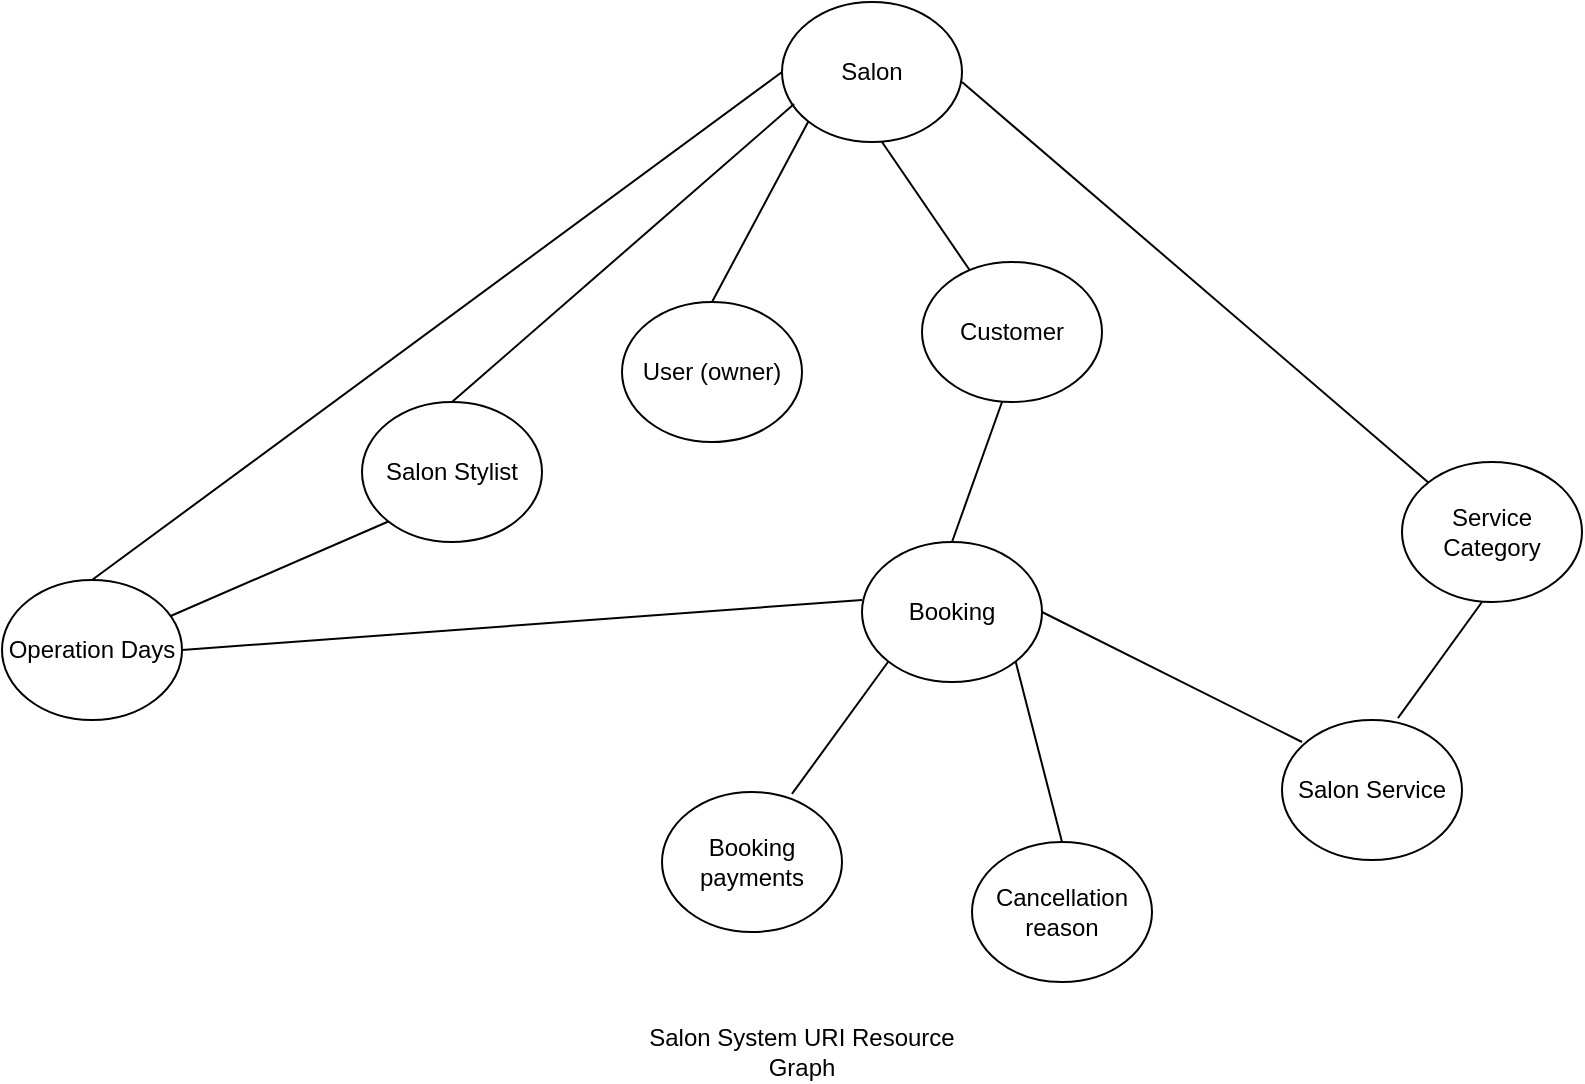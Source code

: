 <mxfile version="15.8.7" type="device" pages="2"><diagram id="6bW_3u9MR_Bv9UTb4JAD" name="Salon-System-Graph"><mxGraphModel dx="1132" dy="702" grid="1" gridSize="10" guides="1" tooltips="1" connect="1" arrows="1" fold="1" page="1" pageScale="1" pageWidth="1169" pageHeight="827" math="0" shadow="0"><root><mxCell id="0"/><mxCell id="1" parent="0"/><mxCell id="dHXATMeMt0skdWp8zF_7-1" value="Salon" style="ellipse;whiteSpace=wrap;html=1;" vertex="1" parent="1"><mxGeometry x="490" y="20" width="90" height="70" as="geometry"/></mxCell><mxCell id="dHXATMeMt0skdWp8zF_7-2" value="User (owner)" style="ellipse;whiteSpace=wrap;html=1;" vertex="1" parent="1"><mxGeometry x="410" y="170" width="90" height="70" as="geometry"/></mxCell><mxCell id="dHXATMeMt0skdWp8zF_7-3" value="Customer" style="ellipse;whiteSpace=wrap;html=1;" vertex="1" parent="1"><mxGeometry x="560" y="150" width="90" height="70" as="geometry"/></mxCell><mxCell id="dHXATMeMt0skdWp8zF_7-4" value="Booking" style="ellipse;whiteSpace=wrap;html=1;" vertex="1" parent="1"><mxGeometry x="530" y="290" width="90" height="70" as="geometry"/></mxCell><mxCell id="dHXATMeMt0skdWp8zF_7-5" value="Cancellation reason" style="ellipse;whiteSpace=wrap;html=1;" vertex="1" parent="1"><mxGeometry x="585" y="440" width="90" height="70" as="geometry"/></mxCell><mxCell id="dHXATMeMt0skdWp8zF_7-6" value="Salon Service" style="ellipse;whiteSpace=wrap;html=1;" vertex="1" parent="1"><mxGeometry x="740" y="379" width="90" height="70" as="geometry"/></mxCell><mxCell id="dHXATMeMt0skdWp8zF_7-7" value="Service Category" style="ellipse;whiteSpace=wrap;html=1;" vertex="1" parent="1"><mxGeometry x="800" y="250" width="90" height="70" as="geometry"/></mxCell><mxCell id="dHXATMeMt0skdWp8zF_7-8" value="Booking payments" style="ellipse;whiteSpace=wrap;html=1;" vertex="1" parent="1"><mxGeometry x="430" y="415" width="90" height="70" as="geometry"/></mxCell><mxCell id="dHXATMeMt0skdWp8zF_7-9" value="Operation Days" style="ellipse;whiteSpace=wrap;html=1;" vertex="1" parent="1"><mxGeometry x="100" y="309" width="90" height="70" as="geometry"/></mxCell><mxCell id="dHXATMeMt0skdWp8zF_7-10" value="Salon Stylist" style="ellipse;whiteSpace=wrap;html=1;" vertex="1" parent="1"><mxGeometry x="280" y="220" width="90" height="70" as="geometry"/></mxCell><mxCell id="dHXATMeMt0skdWp8zF_7-16" value="" style="endArrow=none;html=1;rounded=0;entryX=0;entryY=0;entryDx=0;entryDy=0;" edge="1" parent="1" target="dHXATMeMt0skdWp8zF_7-7"><mxGeometry width="50" height="50" relative="1" as="geometry"><mxPoint x="580" y="60" as="sourcePoint"/><mxPoint x="630" y="10" as="targetPoint"/></mxGeometry></mxCell><mxCell id="dHXATMeMt0skdWp8zF_7-17" value="" style="endArrow=none;html=1;rounded=0;exitX=0.644;exitY=-0.014;exitDx=0;exitDy=0;exitPerimeter=0;" edge="1" parent="1" source="dHXATMeMt0skdWp8zF_7-6"><mxGeometry width="50" height="50" relative="1" as="geometry"><mxPoint x="790" y="370" as="sourcePoint"/><mxPoint x="840" y="320" as="targetPoint"/></mxGeometry></mxCell><mxCell id="dHXATMeMt0skdWp8zF_7-18" value="" style="endArrow=none;html=1;rounded=0;" edge="1" parent="1" source="dHXATMeMt0skdWp8zF_7-3"><mxGeometry width="50" height="50" relative="1" as="geometry"><mxPoint x="490" y="140" as="sourcePoint"/><mxPoint x="540" y="90" as="targetPoint"/></mxGeometry></mxCell><mxCell id="dHXATMeMt0skdWp8zF_7-19" value="" style="endArrow=none;html=1;rounded=0;exitX=0.5;exitY=0;exitDx=0;exitDy=0;" edge="1" parent="1" source="dHXATMeMt0skdWp8zF_7-4"><mxGeometry width="50" height="50" relative="1" as="geometry"><mxPoint x="550" y="270" as="sourcePoint"/><mxPoint x="600" y="220" as="targetPoint"/></mxGeometry></mxCell><mxCell id="dHXATMeMt0skdWp8zF_7-20" value="" style="endArrow=none;html=1;rounded=0;exitX=0.5;exitY=0;exitDx=0;exitDy=0;entryX=1;entryY=1;entryDx=0;entryDy=0;" edge="1" parent="1" source="dHXATMeMt0skdWp8zF_7-5" target="dHXATMeMt0skdWp8zF_7-4"><mxGeometry width="50" height="50" relative="1" as="geometry"><mxPoint x="560" y="400" as="sourcePoint"/><mxPoint x="610" y="350" as="targetPoint"/></mxGeometry></mxCell><mxCell id="dHXATMeMt0skdWp8zF_7-21" value="" style="endArrow=none;html=1;rounded=0;exitX=0.722;exitY=0.014;exitDx=0;exitDy=0;exitPerimeter=0;entryX=0;entryY=1;entryDx=0;entryDy=0;" edge="1" parent="1" source="dHXATMeMt0skdWp8zF_7-8" target="dHXATMeMt0skdWp8zF_7-4"><mxGeometry width="50" height="50" relative="1" as="geometry"><mxPoint x="490" y="400" as="sourcePoint"/><mxPoint x="540" y="340" as="targetPoint"/></mxGeometry></mxCell><mxCell id="dHXATMeMt0skdWp8zF_7-22" value="" style="endArrow=none;html=1;rounded=0;entryX=1;entryY=0.5;entryDx=0;entryDy=0;" edge="1" parent="1" target="dHXATMeMt0skdWp8zF_7-4"><mxGeometry width="50" height="50" relative="1" as="geometry"><mxPoint x="750" y="390" as="sourcePoint"/><mxPoint x="800" y="340" as="targetPoint"/></mxGeometry></mxCell><mxCell id="dHXATMeMt0skdWp8zF_7-23" value="" style="endArrow=none;html=1;rounded=0;exitX=0.5;exitY=0;exitDx=0;exitDy=0;entryX=0;entryY=1;entryDx=0;entryDy=0;" edge="1" parent="1" source="dHXATMeMt0skdWp8zF_7-2" target="dHXATMeMt0skdWp8zF_7-1"><mxGeometry width="50" height="50" relative="1" as="geometry"><mxPoint x="450" y="130" as="sourcePoint"/><mxPoint x="500" y="80" as="targetPoint"/></mxGeometry></mxCell><mxCell id="dHXATMeMt0skdWp8zF_7-24" value="" style="endArrow=none;html=1;rounded=0;exitX=0.5;exitY=0;exitDx=0;exitDy=0;entryX=0.067;entryY=0.729;entryDx=0;entryDy=0;entryPerimeter=0;" edge="1" parent="1" source="dHXATMeMt0skdWp8zF_7-10" target="dHXATMeMt0skdWp8zF_7-1"><mxGeometry width="50" height="50" relative="1" as="geometry"><mxPoint x="440" y="100" as="sourcePoint"/><mxPoint x="490" y="50" as="targetPoint"/></mxGeometry></mxCell><mxCell id="dHXATMeMt0skdWp8zF_7-26" value="" style="endArrow=none;html=1;rounded=0;entryX=0;entryY=1;entryDx=0;entryDy=0;" edge="1" parent="1" source="dHXATMeMt0skdWp8zF_7-9" target="dHXATMeMt0skdWp8zF_7-10"><mxGeometry width="50" height="50" relative="1" as="geometry"><mxPoint x="160" y="340" as="sourcePoint"/><mxPoint x="210" y="290" as="targetPoint"/></mxGeometry></mxCell><mxCell id="dHXATMeMt0skdWp8zF_7-27" value="" style="endArrow=none;html=1;rounded=0;entryX=0;entryY=0.5;entryDx=0;entryDy=0;exitX=0.5;exitY=0;exitDx=0;exitDy=0;" edge="1" parent="1" source="dHXATMeMt0skdWp8zF_7-9" target="dHXATMeMt0skdWp8zF_7-1"><mxGeometry width="50" height="50" relative="1" as="geometry"><mxPoint x="370" y="80" as="sourcePoint"/><mxPoint x="420" y="30" as="targetPoint"/></mxGeometry></mxCell><mxCell id="dHXATMeMt0skdWp8zF_7-28" value="" style="endArrow=none;html=1;rounded=0;exitX=1;exitY=0.5;exitDx=0;exitDy=0;" edge="1" parent="1" source="dHXATMeMt0skdWp8zF_7-9"><mxGeometry width="50" height="50" relative="1" as="geometry"><mxPoint x="480" y="369" as="sourcePoint"/><mxPoint x="530" y="319" as="targetPoint"/></mxGeometry></mxCell><mxCell id="dq1Tp5geTVacNndVFBjq-1" value="Salon System URI Resource Graph" style="text;html=1;strokeColor=none;fillColor=none;align=center;verticalAlign=middle;whiteSpace=wrap;rounded=0;" vertex="1" parent="1"><mxGeometry x="410" y="530" width="180" height="30" as="geometry"/></mxCell></root></mxGraphModel></diagram><diagram id="-qNSRrEI66BZlA3PkO5X" name="Breadth-first-Tree"><mxGraphModel dx="1132" dy="702" grid="1" gridSize="10" guides="1" tooltips="1" connect="1" arrows="1" fold="1" page="1" pageScale="1" pageWidth="1169" pageHeight="827" math="0" shadow="0"><root><mxCell id="pXxlim7MnXYR1f9kjb68-0"/><mxCell id="pXxlim7MnXYR1f9kjb68-1" parent="pXxlim7MnXYR1f9kjb68-0"/><mxCell id="pXxlim7MnXYR1f9kjb68-2" value="Salon" style="ellipse;whiteSpace=wrap;html=1;" vertex="1" parent="pXxlim7MnXYR1f9kjb68-1"><mxGeometry x="490" y="150" width="100" height="60" as="geometry"/></mxCell><mxCell id="pXxlim7MnXYR1f9kjb68-3" value="Operation days" style="ellipse;whiteSpace=wrap;html=1;" vertex="1" parent="pXxlim7MnXYR1f9kjb68-1"><mxGeometry x="180" y="260" width="100" height="60" as="geometry"/></mxCell><mxCell id="KeQIBStr5QWSPNT2uHrA-0" value="Stylists" style="ellipse;whiteSpace=wrap;html=1;" vertex="1" parent="pXxlim7MnXYR1f9kjb68-1"><mxGeometry x="400" y="260" width="100" height="60" as="geometry"/></mxCell><mxCell id="KeQIBStr5QWSPNT2uHrA-1" value="User (owner)" style="ellipse;whiteSpace=wrap;html=1;" vertex="1" parent="pXxlim7MnXYR1f9kjb68-1"><mxGeometry x="610" y="260" width="100" height="60" as="geometry"/></mxCell><mxCell id="TBsz8evUr3Q7tJh_bLVM-0" value="Customer" style="ellipse;whiteSpace=wrap;html=1;" vertex="1" parent="pXxlim7MnXYR1f9kjb68-1"><mxGeometry x="810" y="260" width="100" height="60" as="geometry"/></mxCell><mxCell id="TBsz8evUr3Q7tJh_bLVM-1" value="Service category" style="ellipse;whiteSpace=wrap;html=1;" vertex="1" parent="pXxlim7MnXYR1f9kjb68-1"><mxGeometry x="980" y="260" width="100" height="60" as="geometry"/></mxCell><mxCell id="3eUyai6VK8F6dUDVMk_s-0" value="Booking" style="ellipse;whiteSpace=wrap;html=1;" vertex="1" parent="pXxlim7MnXYR1f9kjb68-1"><mxGeometry x="800" y="360" width="100" height="60" as="geometry"/></mxCell><mxCell id="7URkkZCWq1PkRugyVXX1-0" value="Salon Service" style="ellipse;whiteSpace=wrap;html=1;" vertex="1" parent="pXxlim7MnXYR1f9kjb68-1"><mxGeometry x="990" y="370" width="100" height="60" as="geometry"/></mxCell><mxCell id="2eAnhAQ_4nlKBq-Y2hRm-0" value="Booking Payments" style="ellipse;whiteSpace=wrap;html=1;" vertex="1" parent="pXxlim7MnXYR1f9kjb68-1"><mxGeometry x="740" y="470" width="100" height="60" as="geometry"/></mxCell><mxCell id="2eAnhAQ_4nlKBq-Y2hRm-1" value="Booking Cancellation reason" style="ellipse;whiteSpace=wrap;html=1;" vertex="1" parent="pXxlim7MnXYR1f9kjb68-1"><mxGeometry x="880" y="470" width="100" height="60" as="geometry"/></mxCell><mxCell id="XskNiMCU1n6TV0CtSCnO-0" value="" style="endArrow=classic;html=1;rounded=0;" edge="1" parent="pXxlim7MnXYR1f9kjb68-1" target="pXxlim7MnXYR1f9kjb68-3"><mxGeometry width="50" height="50" relative="1" as="geometry"><mxPoint x="490" y="180" as="sourcePoint"/><mxPoint x="540" y="130" as="targetPoint"/></mxGeometry></mxCell><mxCell id="XskNiMCU1n6TV0CtSCnO-1" value="" style="endArrow=classic;html=1;rounded=0;entryX=0.5;entryY=0;entryDx=0;entryDy=0;" edge="1" parent="pXxlim7MnXYR1f9kjb68-1" target="KeQIBStr5QWSPNT2uHrA-0"><mxGeometry width="50" height="50" relative="1" as="geometry"><mxPoint x="515" y="205" as="sourcePoint"/><mxPoint x="565" y="155" as="targetPoint"/></mxGeometry></mxCell><mxCell id="XskNiMCU1n6TV0CtSCnO-2" value="" style="endArrow=classic;html=1;rounded=0;entryX=0;entryY=0;entryDx=0;entryDy=0;" edge="1" parent="pXxlim7MnXYR1f9kjb68-1" target="KeQIBStr5QWSPNT2uHrA-1"><mxGeometry width="50" height="50" relative="1" as="geometry"><mxPoint x="550" y="210" as="sourcePoint"/><mxPoint x="600" y="160" as="targetPoint"/></mxGeometry></mxCell><mxCell id="XskNiMCU1n6TV0CtSCnO-3" value="" style="endArrow=classic;html=1;rounded=0;entryX=0;entryY=0;entryDx=0;entryDy=0;" edge="1" parent="pXxlim7MnXYR1f9kjb68-1" target="TBsz8evUr3Q7tJh_bLVM-0"><mxGeometry width="50" height="50" relative="1" as="geometry"><mxPoint x="580" y="200" as="sourcePoint"/><mxPoint x="640" y="130" as="targetPoint"/></mxGeometry></mxCell><mxCell id="XskNiMCU1n6TV0CtSCnO-4" value="" style="endArrow=classic;html=1;rounded=0;entryX=0;entryY=0;entryDx=0;entryDy=0;exitX=1;exitY=0.5;exitDx=0;exitDy=0;" edge="1" parent="pXxlim7MnXYR1f9kjb68-1" source="pXxlim7MnXYR1f9kjb68-2" target="TBsz8evUr3Q7tJh_bLVM-1"><mxGeometry width="50" height="50" relative="1" as="geometry"><mxPoint x="590" y="180" as="sourcePoint"/><mxPoint x="640" y="130" as="targetPoint"/></mxGeometry></mxCell><mxCell id="XskNiMCU1n6TV0CtSCnO-5" value="" style="endArrow=classic;html=1;rounded=0;entryX=0.5;entryY=0;entryDx=0;entryDy=0;" edge="1" parent="pXxlim7MnXYR1f9kjb68-1" target="7URkkZCWq1PkRugyVXX1-0"><mxGeometry width="50" height="50" relative="1" as="geometry"><mxPoint x="1040" y="320" as="sourcePoint"/><mxPoint x="1090" y="270" as="targetPoint"/></mxGeometry></mxCell><mxCell id="XskNiMCU1n6TV0CtSCnO-6" value="" style="endArrow=classic;html=1;rounded=0;entryX=0.5;entryY=0;entryDx=0;entryDy=0;" edge="1" parent="pXxlim7MnXYR1f9kjb68-1" target="3eUyai6VK8F6dUDVMk_s-0"><mxGeometry width="50" height="50" relative="1" as="geometry"><mxPoint x="850" y="320" as="sourcePoint"/><mxPoint x="910" y="270" as="targetPoint"/></mxGeometry></mxCell><mxCell id="XskNiMCU1n6TV0CtSCnO-7" value="" style="endArrow=classic;html=1;rounded=0;entryX=0.5;entryY=0;entryDx=0;entryDy=0;exitX=0;exitY=1;exitDx=0;exitDy=0;" edge="1" parent="pXxlim7MnXYR1f9kjb68-1" source="3eUyai6VK8F6dUDVMk_s-0" target="2eAnhAQ_4nlKBq-Y2hRm-0"><mxGeometry width="50" height="50" relative="1" as="geometry"><mxPoint x="710" y="425" as="sourcePoint"/><mxPoint x="760" y="375" as="targetPoint"/></mxGeometry></mxCell><mxCell id="XskNiMCU1n6TV0CtSCnO-8" value="" style="endArrow=classic;html=1;rounded=0;entryX=0.5;entryY=0;entryDx=0;entryDy=0;" edge="1" parent="pXxlim7MnXYR1f9kjb68-1" target="2eAnhAQ_4nlKBq-Y2hRm-1"><mxGeometry width="50" height="50" relative="1" as="geometry"><mxPoint x="880" y="415" as="sourcePoint"/><mxPoint x="930" y="365" as="targetPoint"/></mxGeometry></mxCell><mxCell id="XskNiMCU1n6TV0CtSCnO-9" value="Breadth-first Tree Obtained when running BFS on Salon Booking Graph" style="text;html=1;strokeColor=none;fillColor=none;align=center;verticalAlign=middle;whiteSpace=wrap;rounded=0;fontStyle=1" vertex="1" parent="pXxlim7MnXYR1f9kjb68-1"><mxGeometry x="450" y="80" width="180" height="50" as="geometry"/></mxCell></root></mxGraphModel></diagram></mxfile>